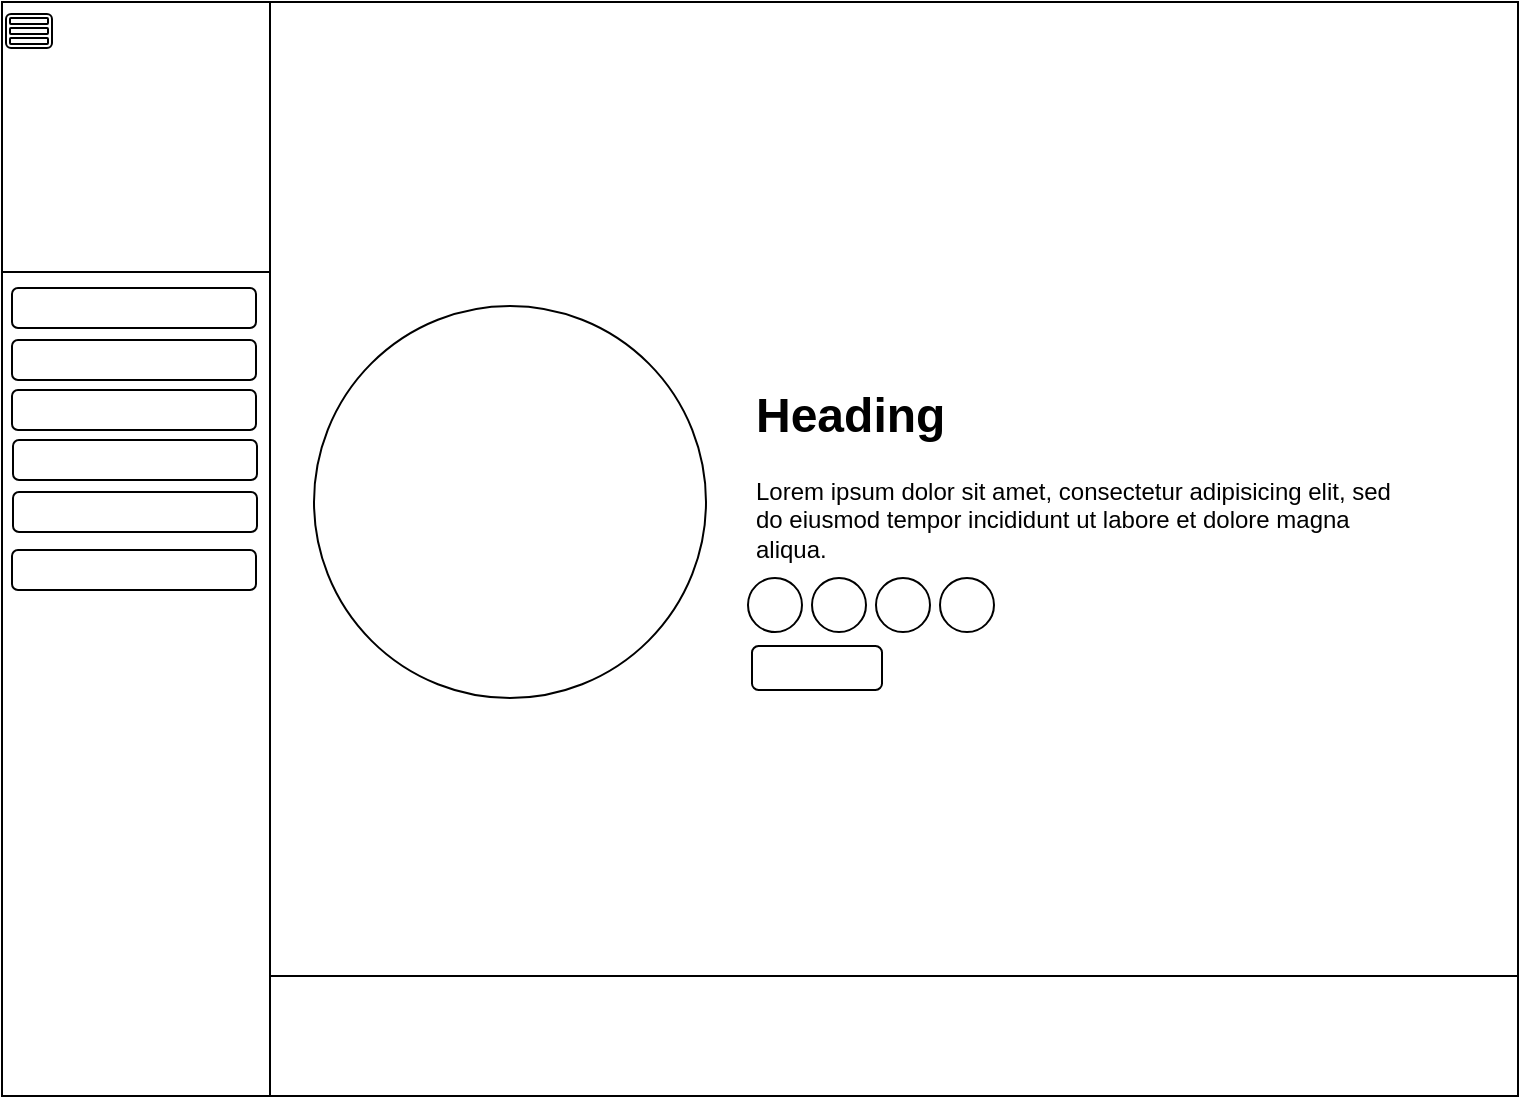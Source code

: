<mxfile version="24.2.5" type="device">
  <diagram name="Página-1" id="s0LThEtY75ozXhhOlw-q">
    <mxGraphModel dx="1834" dy="1172" grid="0" gridSize="10" guides="1" tooltips="1" connect="1" arrows="1" fold="1" page="0" pageScale="1" pageWidth="827" pageHeight="1169" math="0" shadow="0">
      <root>
        <mxCell id="0" />
        <mxCell id="1" parent="0" />
        <mxCell id="B_fG4O0aDxlYlseK0Dbw-1" value="" style="rounded=0;whiteSpace=wrap;html=1;" parent="1" vertex="1">
          <mxGeometry x="-308" y="-123" width="758" height="547" as="geometry" />
        </mxCell>
        <mxCell id="B_fG4O0aDxlYlseK0Dbw-2" value="" style="rounded=0;whiteSpace=wrap;html=1;" parent="1" vertex="1">
          <mxGeometry x="-308" y="-123" width="134" height="547" as="geometry" />
        </mxCell>
        <mxCell id="B_fG4O0aDxlYlseK0Dbw-4" value="" style="ellipse;whiteSpace=wrap;html=1;aspect=fixed;" parent="1" vertex="1">
          <mxGeometry x="-152" y="29" width="196" height="196" as="geometry" />
        </mxCell>
        <mxCell id="B_fG4O0aDxlYlseK0Dbw-5" value="&lt;h1 style=&quot;margin-top: 0px;&quot;&gt;Heading&lt;/h1&gt;&lt;p&gt;Lorem ipsum dolor sit amet, consectetur adipisicing elit, sed do eiusmod tempor incididunt ut labore et dolore magna aliqua.&lt;/p&gt;" style="text;html=1;whiteSpace=wrap;overflow=hidden;rounded=0;" parent="1" vertex="1">
          <mxGeometry x="67" y="63" width="333" height="143" as="geometry" />
        </mxCell>
        <mxCell id="B_fG4O0aDxlYlseK0Dbw-7" value="" style="rounded=0;whiteSpace=wrap;html=1;" parent="1" vertex="1">
          <mxGeometry x="-174" y="364" width="624" height="60" as="geometry" />
        </mxCell>
        <mxCell id="B_fG4O0aDxlYlseK0Dbw-12" value="" style="rounded=1;whiteSpace=wrap;html=1;" parent="1" vertex="1">
          <mxGeometry x="-303" y="20" width="122" height="20" as="geometry" />
        </mxCell>
        <mxCell id="B_fG4O0aDxlYlseK0Dbw-13" value="" style="rounded=0;whiteSpace=wrap;html=1;" parent="1" vertex="1">
          <mxGeometry x="-308" y="-123" width="134" height="135" as="geometry" />
        </mxCell>
        <mxCell id="B_fG4O0aDxlYlseK0Dbw-19" value="" style="rounded=1;whiteSpace=wrap;html=1;" parent="1" vertex="1">
          <mxGeometry x="-306" y="-117" width="23" height="17" as="geometry" />
        </mxCell>
        <mxCell id="B_fG4O0aDxlYlseK0Dbw-18" value="" style="rounded=1;whiteSpace=wrap;html=1;" parent="1" vertex="1">
          <mxGeometry x="-304" y="-115" width="19" height="3" as="geometry" />
        </mxCell>
        <mxCell id="B_fG4O0aDxlYlseK0Dbw-15" value="" style="rounded=1;whiteSpace=wrap;html=1;" parent="1" vertex="1">
          <mxGeometry x="-304" y="-110" width="19" height="3" as="geometry" />
        </mxCell>
        <mxCell id="B_fG4O0aDxlYlseK0Dbw-17" value="" style="rounded=1;whiteSpace=wrap;html=1;" parent="1" vertex="1">
          <mxGeometry x="-304" y="-105" width="19" height="3" as="geometry" />
        </mxCell>
        <mxCell id="B_fG4O0aDxlYlseK0Dbw-20" value="" style="rounded=1;whiteSpace=wrap;html=1;" parent="1" vertex="1">
          <mxGeometry x="-303" y="46" width="122" height="20" as="geometry" />
        </mxCell>
        <mxCell id="B_fG4O0aDxlYlseK0Dbw-21" value="" style="rounded=1;whiteSpace=wrap;html=1;" parent="1" vertex="1">
          <mxGeometry x="-303" y="71" width="122" height="20" as="geometry" />
        </mxCell>
        <mxCell id="B_fG4O0aDxlYlseK0Dbw-22" value="" style="rounded=1;whiteSpace=wrap;html=1;" parent="1" vertex="1">
          <mxGeometry x="-302.5" y="96" width="122" height="20" as="geometry" />
        </mxCell>
        <mxCell id="B_fG4O0aDxlYlseK0Dbw-23" value="" style="rounded=1;whiteSpace=wrap;html=1;" parent="1" vertex="1">
          <mxGeometry x="-302.5" y="122" width="122" height="20" as="geometry" />
        </mxCell>
        <mxCell id="B_fG4O0aDxlYlseK0Dbw-24" value="" style="rounded=1;whiteSpace=wrap;html=1;" parent="1" vertex="1">
          <mxGeometry x="-303" y="151" width="122" height="20" as="geometry" />
        </mxCell>
        <mxCell id="HI2egCwaLdlb_WsdHUQ2-1" value="" style="ellipse;whiteSpace=wrap;html=1;aspect=fixed;" vertex="1" parent="1">
          <mxGeometry x="65" y="165" width="27" height="27" as="geometry" />
        </mxCell>
        <mxCell id="HI2egCwaLdlb_WsdHUQ2-4" value="" style="ellipse;whiteSpace=wrap;html=1;aspect=fixed;" vertex="1" parent="1">
          <mxGeometry x="97" y="165" width="27" height="27" as="geometry" />
        </mxCell>
        <mxCell id="HI2egCwaLdlb_WsdHUQ2-5" value="" style="ellipse;whiteSpace=wrap;html=1;aspect=fixed;" vertex="1" parent="1">
          <mxGeometry x="129" y="165" width="27" height="27" as="geometry" />
        </mxCell>
        <mxCell id="HI2egCwaLdlb_WsdHUQ2-6" value="" style="ellipse;whiteSpace=wrap;html=1;aspect=fixed;" vertex="1" parent="1">
          <mxGeometry x="161" y="165" width="27" height="27" as="geometry" />
        </mxCell>
        <mxCell id="HI2egCwaLdlb_WsdHUQ2-7" value="" style="rounded=1;whiteSpace=wrap;html=1;" vertex="1" parent="1">
          <mxGeometry x="67" y="199" width="65" height="22" as="geometry" />
        </mxCell>
      </root>
    </mxGraphModel>
  </diagram>
</mxfile>
